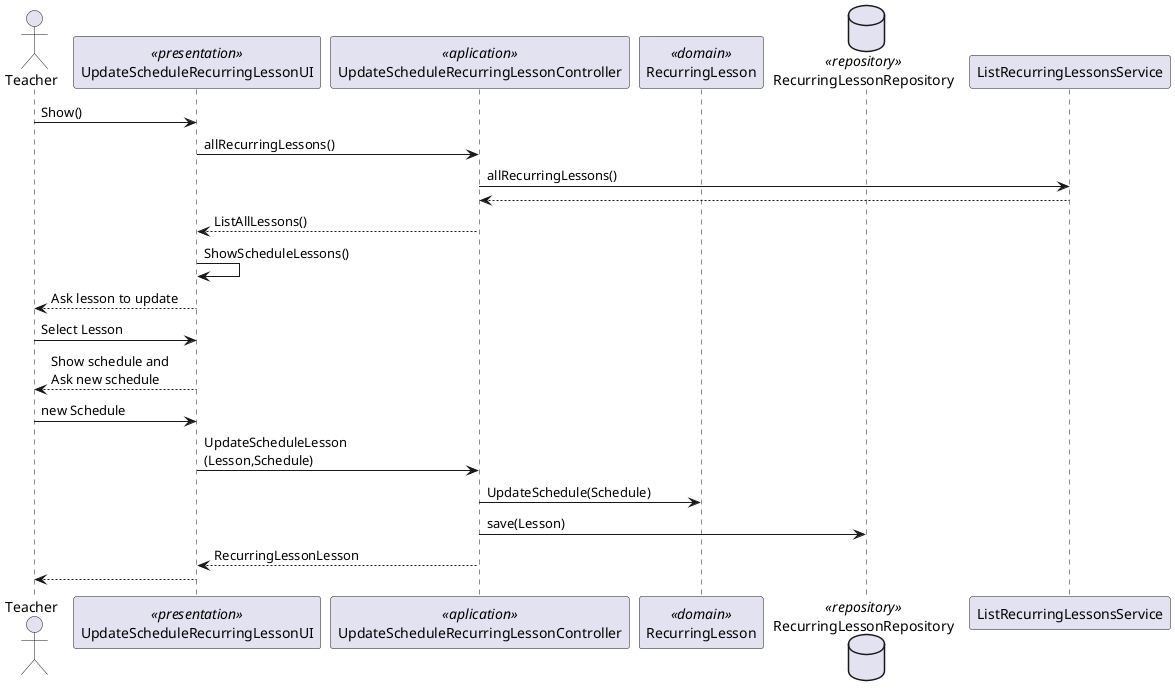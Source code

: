 @startuml
actor Teacher as Actor
participant UpdateScheduleRecurringLessonUI as UI <<presentation>>
participant UpdateScheduleRecurringLessonController as Controller <<aplication>>
participant RecurringLesson as Domain <<domain>>

database RecurringLessonRepository as Repository <<repository>>

Actor -> UI: Show()
UI -> Controller:allRecurringLessons()
Controller -> ListRecurringLessonsService: allRecurringLessons()
ListRecurringLessonsService --> Controller
Controller --> UI: ListAllLessons()
UI -> UI: ShowScheduleLessons()
UI --> Actor: Ask lesson to update
Actor -> UI: Select Lesson
UI --> Actor: Show schedule and \nAsk new schedule
Actor -> UI:new Schedule
UI-> Controller: UpdateScheduleLesson\n(Lesson,Schedule)
Controller -> Domain: UpdateSchedule(Schedule)
Controller -> Repository: save(Lesson)
Controller --> UI: RecurringLessonLesson
UI --> Actor:



@enduml